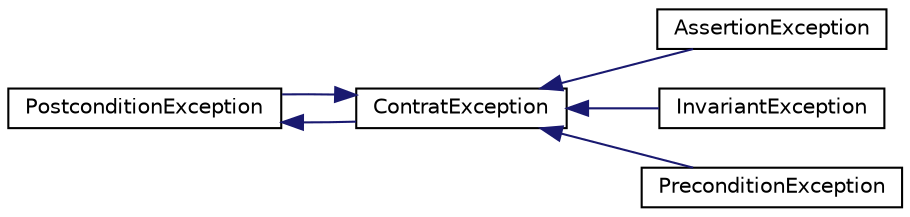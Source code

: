 digraph "Graphical Class Hierarchy"
{
  edge [fontname="Helvetica",fontsize="10",labelfontname="Helvetica",labelfontsize="10"];
  node [fontname="Helvetica",fontsize="10",shape=record];
  rankdir="LR";
  Node3 [label="logic_error",height=0.2,width=0.4,color="grey75", fillcolor="white", style="filled"];
  Node3 -> Node0 [dir="back",color="midnightblue",fontsize="10",style="solid",fontname="Helvetica"];
  Node0 [label="ContratException",height=0.2,width=0.4,color="black", fillcolor="white", style="filled",URL="$classContratException.html",tooltip="Classe de base des exceptions de contrat. "];
  Node0 -> Node1 [dir="back",color="midnightblue",fontsize="10",style="solid",fontname="Helvetica"];
  Node1 [label="AssertionException",height=0.2,width=0.4,color="black", fillcolor="white", style="filled",URL="$classAssertionException.html",tooltip="Classe pour la gestion des erreurs d&#39;assertion. "];
  Node0 -> Node2 [dir="back",color="midnightblue",fontsize="10",style="solid",fontname="Helvetica"];
  Node2 [label="InvariantException",height=0.2,width=0.4,color="black", fillcolor="white", style="filled",URL="$classInvariantException.html",tooltip="Classe pour la gestion des erreurs d&#39;invariant. "];
  Node0 -> Node3 [dir="back",color="midnightblue",fontsize="10",style="solid",fontname="Helvetica"];
  Node3 [label="PostconditionException",height=0.2,width=0.4,color="black", fillcolor="white", style="filled",URL="$classPostconditionException.html",tooltip="Classe pour la gestion des erreurs de postcondition. "];
  Node0 -> Node4 [dir="back",color="midnightblue",fontsize="10",style="solid",fontname="Helvetica"];
  Node4 [label="PreconditionException",height=0.2,width=0.4,color="black", fillcolor="white", style="filled",URL="$classPreconditionException.html",tooltip="Classe pour la gestion des erreurs de précondition. "];
}
